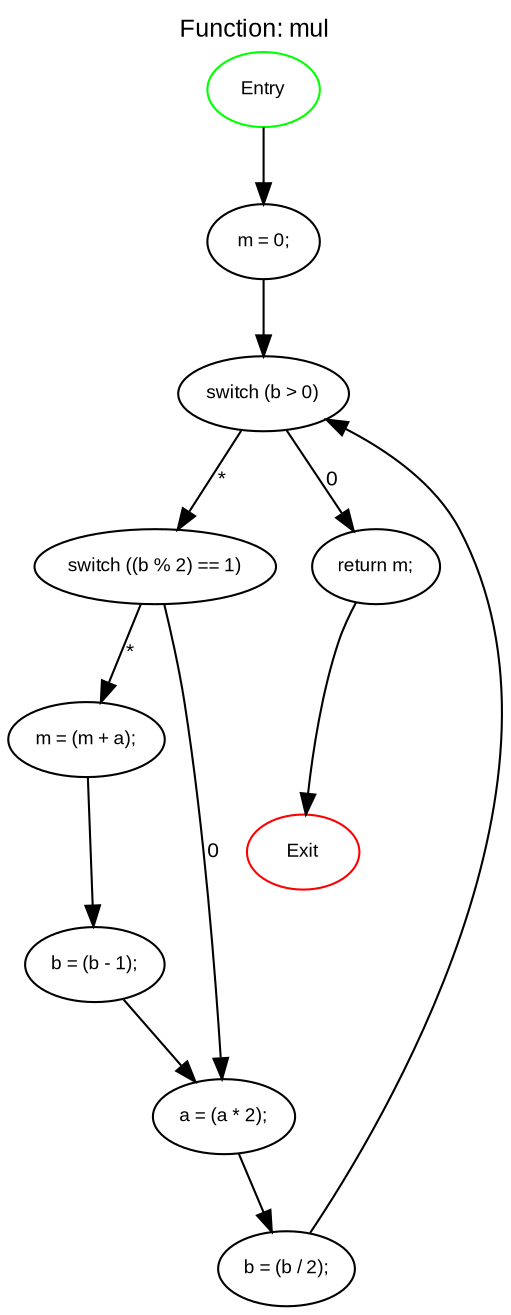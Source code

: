 digraph CFG {
	size="7.5,10";
	center=true;
	labelloc=top;
	label="Function: mul";
	fontname=Arial; fontsize=12;
	edge[fontname=Arial,fontsize=10];
	node[fontname=Arial,fontsize=9];
	N0[color="green",label="Entry"];
	N0 -> N1[weight=0.1];
	N1[label="m = 0;"];
	N1 -> N2[weight=0.1];
	N2[label="switch (b \> 0)"];
	N2 -> N3[label="*"];
	N2 -> N4[label="0"];
	N4[label="return m;"];
	N4 -> N5[weight=0.1];
	N5[color="red",label="Exit"];
	N3[label="switch ((b % 2) == 1)"];
	N3 -> N6[label="*"];
	N3 -> N7[label="0"];
	N7[label="a = (a * 2);"];
	N7 -> N8[weight=0.1];
	N8[label="b = (b / 2);"];
	N8 -> N2[weight=0.1];
	N6[label="m = (m + a);"];
	N6 -> N9[weight=0.1];
	N9[label="b = (b - 1);"];
	N9 -> N7[weight=0.1];
}

